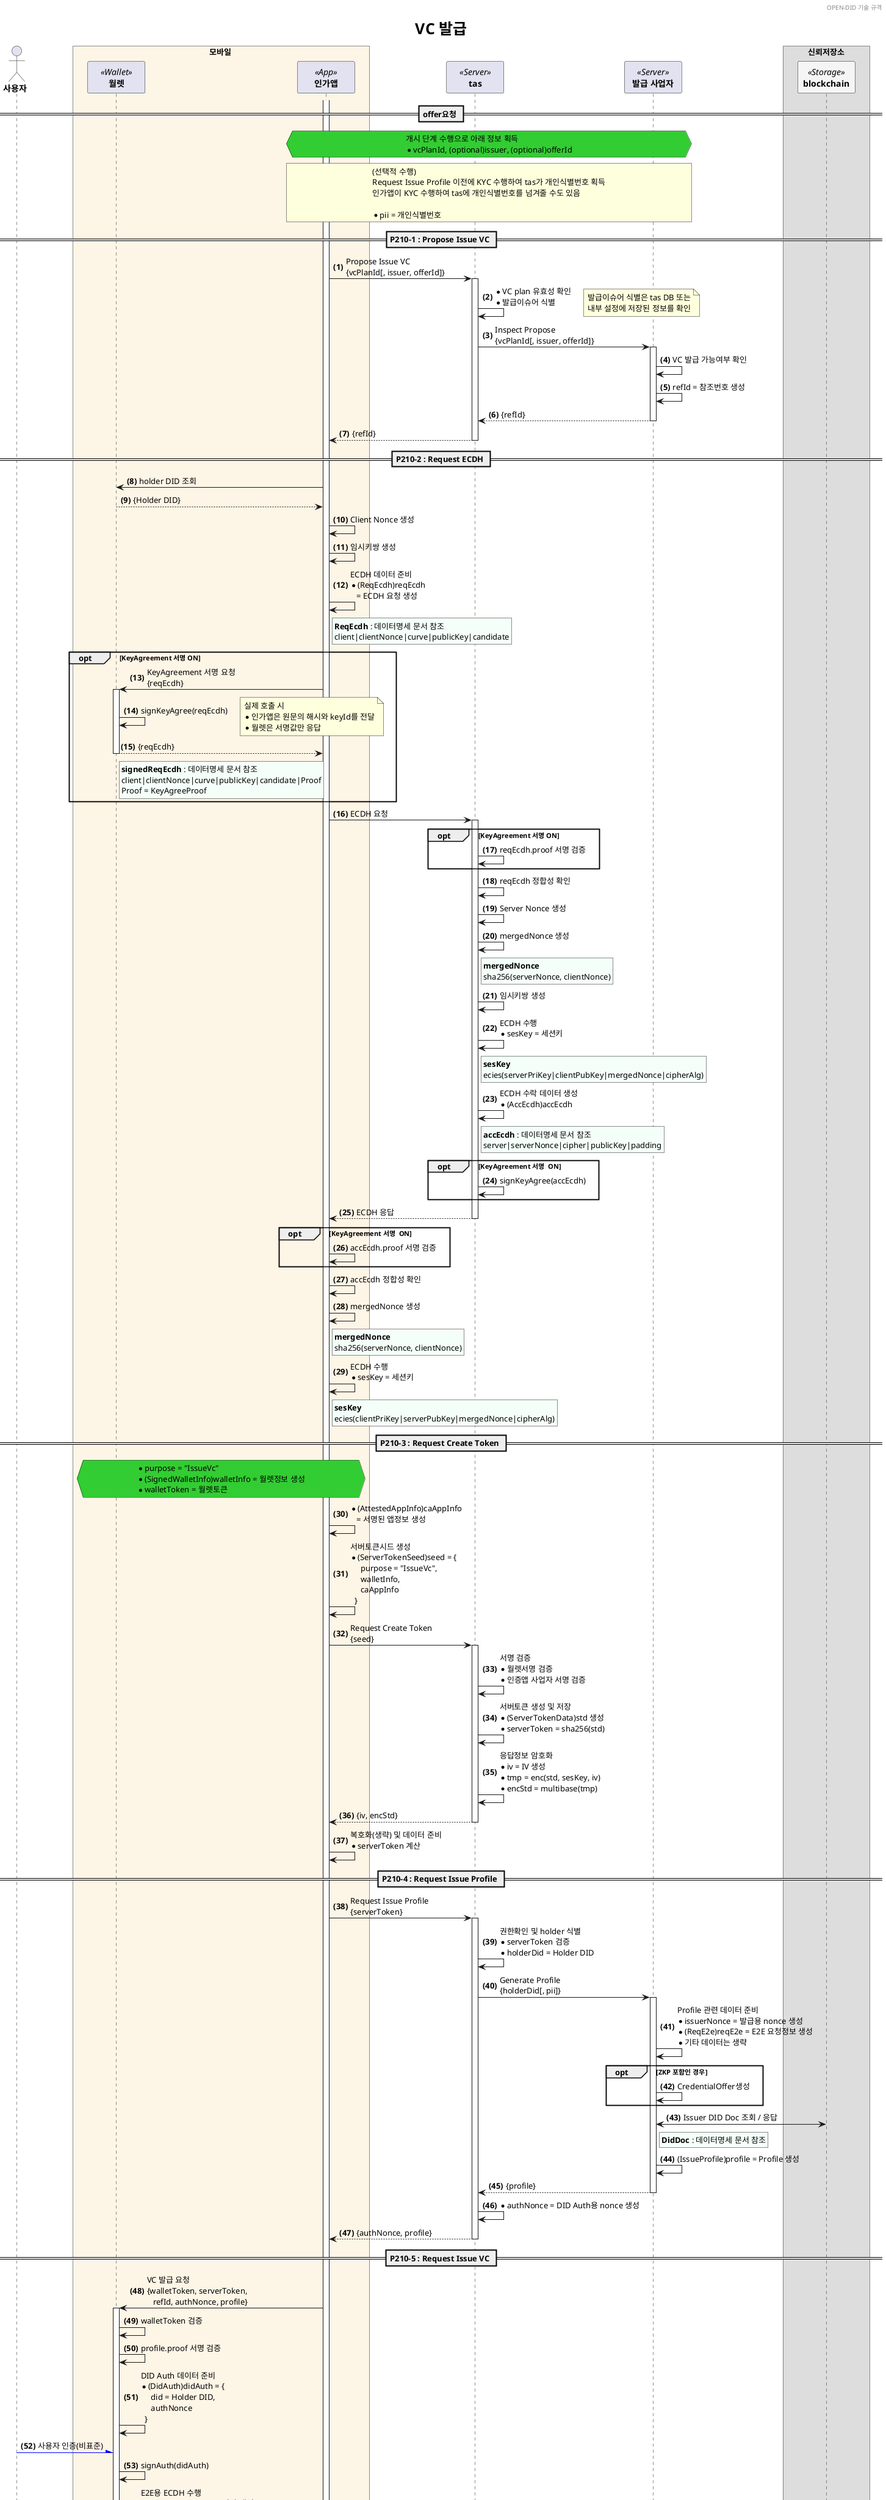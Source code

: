 @startuml P210_issue_vc_ko

'- - - - - - - - - - - - - - - - - - - - - - - - - - - - - - - - - - - - - - - - - - - - - - - - - - - - - - - - - - -
' 설정
'- - - - - - - - - - - - - - - - - - - - - - - - - - - - - - - - - - - - - - - - - - - - - - - - - - - - - - - - - - -
'=== Header and Footer ===
header OPEN-DID 기술 규격
footer
  	Page %page% of %lastpage% at %date("yyyy-MM-dd hh:mm:ss")
end footer

'=== 제목 ===
title
	<size:25>VC 발급</size>
end title

'=== 옵션 ===
' 자동채번: ex) "<b>000." => 앞에 0을 채워 3자리 숫자로 표시
autonumber "<b>(#)</b>"
' 페이지 하단 participant box 숨기기
'hide footbox

'=== 상수 ===

!$refdoc = "별도 문서 참조"
!$doc = "데이터명세 문서 참조"

'=== Panticipants ===
skinparam ParticipantPadding 20
skinparam BoxPadding 20
skinparam MaxMessageSize 500
skinparam MinClassWidth 80

actor "**사용자**" as user
box 모바일 #OldLace
    participant "**월렛**" as wal <<Wallet>>
    participant "**인가앱**" as ca <<App>>
end box
participant "**tas**" as tas <<Server>>
participant "**발급 사업자**" as vf <<Server>>

box 신뢰저장소
    participant "**blockchain**" as BC <<Storage>> #WhiteSmoke
end box 

== offer요청 ==

hnote over ca, vf #LimeGreen
    개시 단계 수행으로 아래 정보 획득
    * vcPlanId, (optional)issuer, (optional)offerId
end hnote

rnote over ca, vf
    (선택적 수행)
    Request Issue Profile 이전에 KYC 수행하여 tas가 개인식별번호 획득
    인가앱이 KYC 수행하여 tas에 개인식별번호를 넘겨줄 수도 있음
    
    * pii = 개인식별번호
end rnote

== P210-1 : Propose Issue VC ==

activate ca

ca -> tas ++: Propose Issue VC\n{vcPlanId[, issuer, offerId]}
    tas -> tas: * VC plan 유효성 확인\n* 발급이슈어 식별
    note right
        발급이슈어 식별은 tas DB 또는
        내부 설정에 저장된 정보를 확인
    end note
    tas -> vf ++: Inspect Propose\n{vcPlanId[, issuer, offerId]}
        vf -> vf: VC 발급 가능여부 확인
        vf -> vf: refId = 참조번호 생성
    return {refId}
return {refId}

== P210-2 : Request ECDH ==

ca -> wal: holder DID 조회

return {Holder DID}
ca -> ca: Client Nonce 생성
ca -> ca: 임시키쌍 생성
ca -> ca: ECDH 데이터 준비\
            \n* (ReqEcdh)reqEcdh\
            \n   = ECDH 요청 생성

rnote right of ca #MintCream
    **ReqEcdh** : $doc
    client|clientNonce|curve|publicKey|candidate
end note

opt KeyAgreement 서명 ON
    ca -> wal ++: KeyAgreement 서명 요청\n{reqEcdh}
        wal -> wal: signKeyAgree(reqEcdh)
        note right
            실제 호출 시
            * 인가앱은 원문의 해시와 keyId를 전달
            * 월렛은 서명값만 응답
        end note
    return {reqEcdh}
    rnote right of wal #MintCream
        **signedReqEcdh** : $doc
        client|clientNonce|curve|publicKey|candidate|Proof
        Proof = KeyAgreeProof
    end note
end



ca -> tas++ : ECDH 요청
    opt KeyAgreement 서명 ON
        tas -> tas: reqEcdh.proof 서명 검증
    end

    tas -> tas : reqEcdh 정합성 확인
    tas -> tas : Server Nonce 생성
    tas -> tas : mergedNonce 생성
    rnote right of tas #MintCream
        **mergedNonce**
        sha256(serverNonce, clientNonce)
    end note
    tas -> tas: 임시키쌍 생성

    tas -> tas: ECDH 수행\
                \n* sesKey = 세션키\

    rnote right of tas #MintCream
        **sesKey**
        ecies(serverPriKey|clientPubKey|mergedNonce|cipherAlg)
    end note
    tas -> tas: ECDH 수락 데이터 생성\
                \n* (AccEcdh)accEcdh
    rnote right of tas #MintCream
        **accEcdh** : $doc
        server|serverNonce|cipher|publicKey|padding
    end note
    opt KeyAgreement 서명  ON
        tas -> tas: signKeyAgree(accEcdh)
    end

return ECDH 응답

opt KeyAgreement 서명  ON
    ca -> ca: accEcdh.proof 서명 검증
end
ca -> ca : accEcdh 정합성 확인
ca -> ca : mergedNonce 생성
rnote right of ca #MintCream
    **mergedNonce**
    sha256(serverNonce, clientNonce)
end note
ca -> ca: ECDH 수행\n* sesKey = 세션키

rnote right of ca #MintCream
    **sesKey**
    ecies(clientPriKey|serverPubKey|mergedNonce|cipherAlg)
end note

== P210-3 : Request Create Token ==

hnote over ca, wal #LimeGreen
    * purpose = "IssueVc"
    * (SignedWalletInfo)walletInfo = 월렛정보 생성
    * walletToken = 월렛토큰
end hnote

ca -> ca: * (AttestedAppInfo)caAppInfo\
        \n   = 서명된 앱정보 생성
ca -> ca: 서버토큰시드 생성\
        \n* (ServerTokenSeed)seed = {\
        \n     purpose = "IssueVc",\
        \n     walletInfo,\
        \n     caAppInfo\
        \n  }

ca -> tas ++: Request Create Token\n{seed}
    tas -> tas: 서명 검증\
            \n* 월렛서명 검증\
            \n* 인증앱 사업자 서명 검증
    tas -> tas: 서버토큰 생성 및 저장\
            \n* (ServerTokenData)std 생성\
            \n* serverToken = sha256(std)
    tas -> tas: 응답정보 암호화\
            \n* iv = IV 생성\
            \n* tmp = enc(std, sesKey, iv)\
            \n* encStd = multibase(tmp)
return {iv, encStd}

ca -> ca: 복호화(생략) 및 데이터 준비\
        \n* serverToken 계산

== P210-4 : Request Issue Profile ==

ca -> tas ++: Request Issue Profile\n{serverToken}
    tas -> tas: 권한확인 및 holder 식별\
            \n* serverToken 검증\
            \n* holderDid = Holder DID
    tas -> vf ++: Generate Profile\n{holderDid[, pii]}
        vf -> vf: Profile 관련 데이터 준비\
                \n* issuerNonce = 발급용 nonce 생성\
                \n* (ReqE2e)reqE2e = E2E 요청정보 생성\
                \n* 기타 데이터는 생략
                opt ZKP 포함인 경우
                    vf -> vf : CredentialOffer생성
                end
         vf <-> BC: Issuer DID Doc 조회 / 응답
                rnote right of vf #MintCream    
                    **DidDoc** : $doc
                end note
        vf -> vf: (IssueProfile)profile = Profile 생성
    return {profile}
    tas -> tas: * authNonce = DID Auth용 nonce 생성
return {authNonce, profile}

== P210-5 : Request Issue VC ==

ca -> wal ++: VC 발급 요청\n{walletToken, serverToken,\
        \n   refId, authNonce, profile}
    wal -> wal: walletToken 검증

    wal -> wal: profile.proof 서명 검증
    wal -> wal: DID Auth 데이터 준비\
        \n* (DidAuth)didAuth = {\
        \n     did = Holder DID,\
        \n     authNonce\
        \n  }
    user -[#Blue]\ wal: 사용자 인증(비표준)
    wal -> wal: signAuth(didAuth)

    wal -> wal: E2E용 ECDH 수행\
            \n* _, pubKeyE2E = ECC 키쌍 생성\
            \n* e2eKey = profile 내 E2E 데이터로\
            \n  암호화키 생성\
            \n* iv = IV 생성\
            \n* (AccE2e)accE2e = {pubKeyE2E, iv}\
            \n* signKeyAgree(accE2e)
    wal -> wal: 발급 요청정보 생성 및 암호화\
            \n* (ReqVc)reqVc 생성\
            \n* encReqVc = enc(data, e2eKey, iv)
            opt ZKP 포함인 경우
                wal -> wal : credDef 블록체인 조회, mastersecret 생성/관리됨
                wal -> wal : credentialRequest 생성, reqVc에 포함
            end
    wal -> tas ++: Request Issue VC\n{serverToken, didAuth, accE2e, encReqVc}
        tas -> tas: serverToken 검증
        tas -> tas: DID Auth 검증\
                \n* didAuth.proof 검증\
                \n* authNonce 일치여부 확인
        tas -> vf ++: Issue VC\n{accE2e, encReqVc}
            vf -> vf: E2E ECDH 수행\
                    \n* accE2e.proof 검증\
                    \n* e2eKey = 암호화키 생성\
                    \n* iv = accE2e.iv
            vf -> vf: encReqVc 복호화\
                    \n* tmp = debase(encReqVc)\
                    \n* reqVc = dec(tmp, e2eKey, iv)
            vf -> vf: IssueProfile 대비 reqVc 검증\
                    \n* refId 일치여부 확인\
                    \n* profile.id 일치여부 확인\
                    \n* profile.issuerNonce 일치여부 확인
            vf <-> BC: Issuer DID Doc 조회 / 응답
                rnote right of vf #MintCream    
                    **DidDoc** : $doc
                end note
            vf -> vf: vc = **VC 발급 or 재발급**
                opt ZKP 포함인 경우
                    vf -> vf : vc -> credInfo
                    note right of vf
                        credInfo = {
                            vc = {...},
                            credential = {...}
                        }
                    end note
                end
            vf -> BC: vcMeta 생성 / 등록
                rnote right of vf #MintCream    
                    **vcMeta** : $doc
                end note
            vf -> vf: vc 암호화\
                    \n* iv = IV 생성\
                    \n* tmp = enc(vc, e2eKey, iv)\
                    \n* encVc = multibase(tmp)
        return {encVc, iv}
    return {encVc, iv}

    wal -> wal: encVc 복호화\
            \n* tmp = debase(encVc)\
            \n* credInfo = dec(tmp, e2eKey, iv)\
            \n credInfo = {vc={..}, credential={..}}
            opt ZKP 포함인 경우
                wal -> wal : credential 검증 및 저장
            end
    wal -> wal: 이슈어 서명 검증 및 저장
    wal -> wal: vcId = VC id 추출
return {vcId}

== P210-6 : Confirm Issue VC ==

ca -> tas ++: Confirm Issue VC\n{vcId}
    tas -> vf ++: Complete VC\n{vcId}
        vf -> vf: vcId 확인 및 완료 처리
    return OK
return OK
@enduml